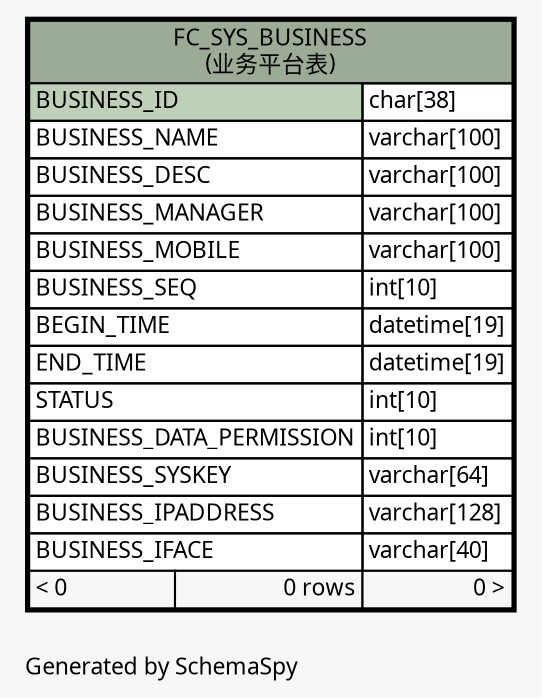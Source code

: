 // dot 2.26.0 on Linux 2.6.32-504.3.3.el6.x86_64
// SchemaSpy rev Unknown
digraph "oneDegreeRelationshipsDiagram" {
  graph [
    rankdir="RL"
    bgcolor="#f7f7f7"
    label="\nGenerated by SchemaSpy"
    labeljust="l"
    nodesep="0.18"
    ranksep="0.46"
    fontname="Microsoft YaHei"
    fontsize="11"
  ];
  node [
    fontname="Microsoft YaHei"
    fontsize="11"
    shape="plaintext"
  ];
  edge [
    arrowsize="0.8"
  ];
  "FC_SYS_BUSINESS" [
    label=<
    <TABLE BORDER="2" CELLBORDER="1" CELLSPACING="0" BGCOLOR="#ffffff">
      <TR><TD COLSPAN="3" BGCOLOR="#9bab96" ALIGN="CENTER">FC_SYS_BUSINESS<br/>(业务平台表)</TD></TR>
      <TR><TD PORT="BUSINESS_ID" COLSPAN="2" BGCOLOR="#bed1b8" ALIGN="LEFT">BUSINESS_ID</TD><TD PORT="BUSINESS_ID.type" ALIGN="LEFT">char[38]</TD></TR>
      <TR><TD PORT="BUSINESS_NAME" COLSPAN="2" ALIGN="LEFT">BUSINESS_NAME</TD><TD PORT="BUSINESS_NAME.type" ALIGN="LEFT">varchar[100]</TD></TR>
      <TR><TD PORT="BUSINESS_DESC" COLSPAN="2" ALIGN="LEFT">BUSINESS_DESC</TD><TD PORT="BUSINESS_DESC.type" ALIGN="LEFT">varchar[100]</TD></TR>
      <TR><TD PORT="BUSINESS_MANAGER" COLSPAN="2" ALIGN="LEFT">BUSINESS_MANAGER</TD><TD PORT="BUSINESS_MANAGER.type" ALIGN="LEFT">varchar[100]</TD></TR>
      <TR><TD PORT="BUSINESS_MOBILE" COLSPAN="2" ALIGN="LEFT">BUSINESS_MOBILE</TD><TD PORT="BUSINESS_MOBILE.type" ALIGN="LEFT">varchar[100]</TD></TR>
      <TR><TD PORT="BUSINESS_SEQ" COLSPAN="2" ALIGN="LEFT">BUSINESS_SEQ</TD><TD PORT="BUSINESS_SEQ.type" ALIGN="LEFT">int[10]</TD></TR>
      <TR><TD PORT="BEGIN_TIME" COLSPAN="2" ALIGN="LEFT">BEGIN_TIME</TD><TD PORT="BEGIN_TIME.type" ALIGN="LEFT">datetime[19]</TD></TR>
      <TR><TD PORT="END_TIME" COLSPAN="2" ALIGN="LEFT">END_TIME</TD><TD PORT="END_TIME.type" ALIGN="LEFT">datetime[19]</TD></TR>
      <TR><TD PORT="STATUS" COLSPAN="2" ALIGN="LEFT">STATUS</TD><TD PORT="STATUS.type" ALIGN="LEFT">int[10]</TD></TR>
      <TR><TD PORT="BUSINESS_DATA_PERMISSION" COLSPAN="2" ALIGN="LEFT">BUSINESS_DATA_PERMISSION</TD><TD PORT="BUSINESS_DATA_PERMISSION.type" ALIGN="LEFT">int[10]</TD></TR>
      <TR><TD PORT="BUSINESS_SYSKEY" COLSPAN="2" ALIGN="LEFT">BUSINESS_SYSKEY</TD><TD PORT="BUSINESS_SYSKEY.type" ALIGN="LEFT">varchar[64]</TD></TR>
      <TR><TD PORT="BUSINESS_IPADDRESS" COLSPAN="2" ALIGN="LEFT">BUSINESS_IPADDRESS</TD><TD PORT="BUSINESS_IPADDRESS.type" ALIGN="LEFT">varchar[128]</TD></TR>
      <TR><TD PORT="BUSINESS_IFACE" COLSPAN="2" ALIGN="LEFT">BUSINESS_IFACE</TD><TD PORT="BUSINESS_IFACE.type" ALIGN="LEFT">varchar[40]</TD></TR>
      <TR><TD ALIGN="LEFT" BGCOLOR="#f7f7f7">&lt; 0</TD><TD ALIGN="RIGHT" BGCOLOR="#f7f7f7">0 rows</TD><TD ALIGN="RIGHT" BGCOLOR="#f7f7f7">0 &gt;</TD></TR>
    </TABLE>>
    URL="FC_SYS_BUSINESS.html"
    tooltip="FC_SYS_BUSINESS"
  ];
}
